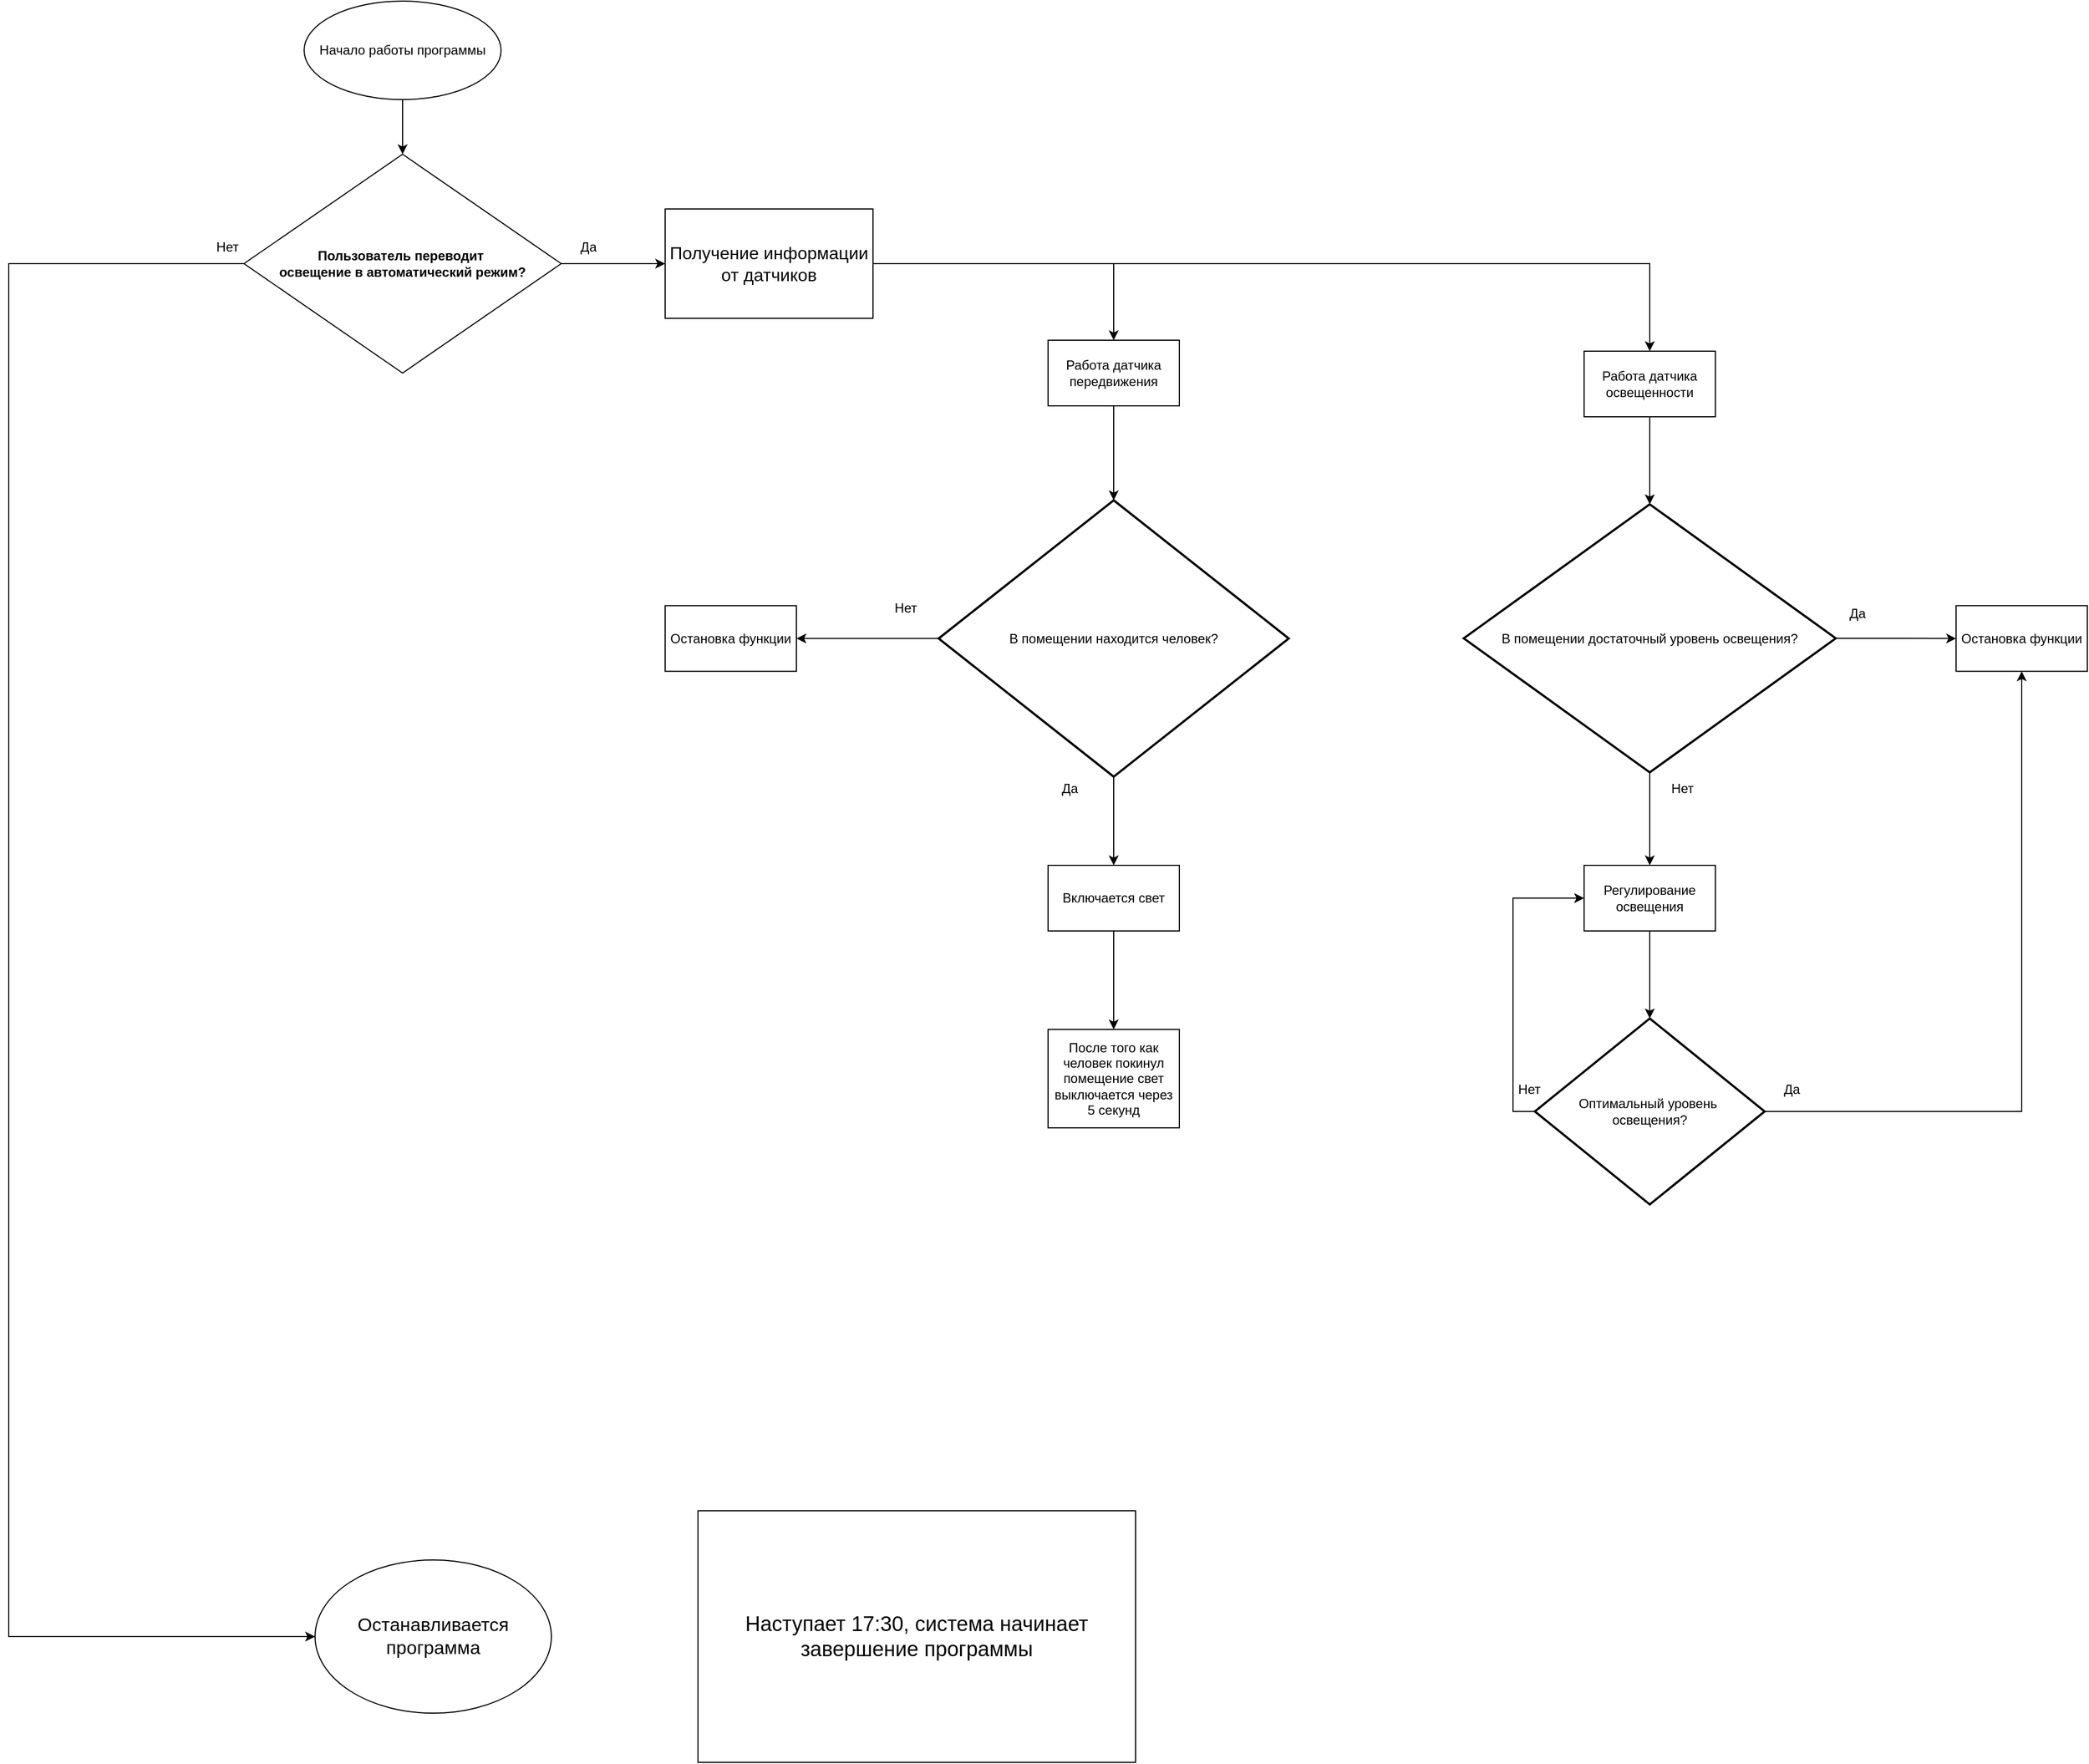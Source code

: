 <mxfile version="24.7.15">
  <diagram name="Страница — 1" id="RiNldU15HpcVoyJYfxmf">
    <mxGraphModel dx="1733" dy="989" grid="1" gridSize="10" guides="1" tooltips="1" connect="1" arrows="1" fold="1" page="1" pageScale="1" pageWidth="827" pageHeight="1169" math="0" shadow="0">
      <root>
        <mxCell id="0" />
        <mxCell id="1" parent="0" />
        <mxCell id="0FDGuPMrHh6v5uQJFrAX-9" value="Начало работы программы" style="ellipse;whiteSpace=wrap;html=1;" vertex="1" parent="1">
          <mxGeometry x="300" y="40" width="180" height="90" as="geometry" />
        </mxCell>
        <mxCell id="0FDGuPMrHh6v5uQJFrAX-13" style="edgeStyle=orthogonalEdgeStyle;rounded=0;orthogonalLoop=1;jettySize=auto;html=1;exitX=0;exitY=0.5;exitDx=0;exitDy=0;entryX=0;entryY=0.5;entryDx=0;entryDy=0;" edge="1" parent="1" source="0FDGuPMrHh6v5uQJFrAX-10" target="0FDGuPMrHh6v5uQJFrAX-54">
          <mxGeometry relative="1" as="geometry">
            <mxPoint x="100" y="1550" as="targetPoint" />
            <Array as="points">
              <mxPoint x="30" y="280" />
              <mxPoint x="30" y="1535" />
            </Array>
          </mxGeometry>
        </mxCell>
        <mxCell id="0FDGuPMrHh6v5uQJFrAX-17" style="edgeStyle=orthogonalEdgeStyle;rounded=0;orthogonalLoop=1;jettySize=auto;html=1;exitX=1;exitY=0.5;exitDx=0;exitDy=0;entryX=0;entryY=0.5;entryDx=0;entryDy=0;" edge="1" parent="1" source="0FDGuPMrHh6v5uQJFrAX-10" target="0FDGuPMrHh6v5uQJFrAX-16">
          <mxGeometry relative="1" as="geometry" />
        </mxCell>
        <mxCell id="0FDGuPMrHh6v5uQJFrAX-10" value="&lt;span style=&quot;font-weight: 700; text-wrap: nowrap;&quot;&gt;Пользователь переводит&amp;nbsp;&lt;/span&gt;&lt;div&gt;&lt;span style=&quot;font-weight: 700; text-wrap: nowrap;&quot;&gt;освещение в автоматический режим?&lt;/span&gt;&lt;/div&gt;" style="rhombus;whiteSpace=wrap;html=1;" vertex="1" parent="1">
          <mxGeometry x="245" y="180" width="290" height="200" as="geometry" />
        </mxCell>
        <mxCell id="0FDGuPMrHh6v5uQJFrAX-14" value="Нет" style="text;strokeColor=none;align=center;fillColor=none;html=1;verticalAlign=middle;whiteSpace=wrap;rounded=0;" vertex="1" parent="1">
          <mxGeometry x="200" y="250" width="60" height="30" as="geometry" />
        </mxCell>
        <mxCell id="0FDGuPMrHh6v5uQJFrAX-15" style="edgeStyle=orthogonalEdgeStyle;rounded=0;orthogonalLoop=1;jettySize=auto;html=1;exitX=0.5;exitY=1;exitDx=0;exitDy=0;entryX=0.5;entryY=0;entryDx=0;entryDy=0;" edge="1" parent="1" source="0FDGuPMrHh6v5uQJFrAX-9" target="0FDGuPMrHh6v5uQJFrAX-10">
          <mxGeometry relative="1" as="geometry" />
        </mxCell>
        <mxCell id="0FDGuPMrHh6v5uQJFrAX-19" style="edgeStyle=orthogonalEdgeStyle;rounded=0;orthogonalLoop=1;jettySize=auto;html=1;exitX=1;exitY=0.5;exitDx=0;exitDy=0;entryX=0.5;entryY=0;entryDx=0;entryDy=0;" edge="1" parent="1" source="0FDGuPMrHh6v5uQJFrAX-16" target="0FDGuPMrHh6v5uQJFrAX-22">
          <mxGeometry relative="1" as="geometry">
            <mxPoint x="900" y="350" as="targetPoint" />
            <Array as="points">
              <mxPoint x="1040" y="280" />
            </Array>
          </mxGeometry>
        </mxCell>
        <mxCell id="0FDGuPMrHh6v5uQJFrAX-21" style="edgeStyle=orthogonalEdgeStyle;rounded=0;orthogonalLoop=1;jettySize=auto;html=1;exitX=1;exitY=0.5;exitDx=0;exitDy=0;entryX=0.5;entryY=0;entryDx=0;entryDy=0;" edge="1" parent="1" source="0FDGuPMrHh6v5uQJFrAX-16" target="0FDGuPMrHh6v5uQJFrAX-26">
          <mxGeometry relative="1" as="geometry">
            <mxPoint x="1390" y="360" as="targetPoint" />
            <Array as="points">
              <mxPoint x="1530" y="280" />
            </Array>
          </mxGeometry>
        </mxCell>
        <mxCell id="0FDGuPMrHh6v5uQJFrAX-16" value="&lt;font style=&quot;font-size: 16px;&quot;&gt;Получение информации от датчиков&lt;/font&gt;" style="rounded=0;whiteSpace=wrap;html=1;" vertex="1" parent="1">
          <mxGeometry x="630" y="230" width="190" height="100" as="geometry" />
        </mxCell>
        <mxCell id="0FDGuPMrHh6v5uQJFrAX-18" value="Да" style="text;strokeColor=none;align=center;fillColor=none;html=1;verticalAlign=middle;whiteSpace=wrap;rounded=0;" vertex="1" parent="1">
          <mxGeometry x="530" y="250" width="60" height="30" as="geometry" />
        </mxCell>
        <mxCell id="0FDGuPMrHh6v5uQJFrAX-22" value="Работа датчика передвижения" style="rounded=0;whiteSpace=wrap;html=1;" vertex="1" parent="1">
          <mxGeometry x="980" y="350" width="120" height="60" as="geometry" />
        </mxCell>
        <mxCell id="0FDGuPMrHh6v5uQJFrAX-28" style="edgeStyle=orthogonalEdgeStyle;rounded=0;orthogonalLoop=1;jettySize=auto;html=1;exitX=1;exitY=0.5;exitDx=0;exitDy=0;exitPerimeter=0;" edge="1" parent="1" source="0FDGuPMrHh6v5uQJFrAX-24" target="0FDGuPMrHh6v5uQJFrAX-29">
          <mxGeometry relative="1" as="geometry">
            <mxPoint x="1870" y="622.667" as="targetPoint" />
          </mxGeometry>
        </mxCell>
        <mxCell id="0FDGuPMrHh6v5uQJFrAX-31" style="edgeStyle=orthogonalEdgeStyle;rounded=0;orthogonalLoop=1;jettySize=auto;html=1;exitX=0.5;exitY=1;exitDx=0;exitDy=0;exitPerimeter=0;entryX=0.5;entryY=0;entryDx=0;entryDy=0;" edge="1" parent="1" source="0FDGuPMrHh6v5uQJFrAX-24" target="0FDGuPMrHh6v5uQJFrAX-30">
          <mxGeometry relative="1" as="geometry" />
        </mxCell>
        <mxCell id="0FDGuPMrHh6v5uQJFrAX-24" value="В помещении достаточный уровень освещения?" style="strokeWidth=2;html=1;shape=mxgraph.flowchart.decision;whiteSpace=wrap;" vertex="1" parent="1">
          <mxGeometry x="1360" y="500" width="340" height="245" as="geometry" />
        </mxCell>
        <mxCell id="0FDGuPMrHh6v5uQJFrAX-26" value="Работа датчика освещенности" style="rounded=0;whiteSpace=wrap;html=1;" vertex="1" parent="1">
          <mxGeometry x="1470" y="360" width="120" height="60" as="geometry" />
        </mxCell>
        <mxCell id="0FDGuPMrHh6v5uQJFrAX-27" style="edgeStyle=orthogonalEdgeStyle;rounded=0;orthogonalLoop=1;jettySize=auto;html=1;exitX=0.5;exitY=1;exitDx=0;exitDy=0;entryX=0.5;entryY=0;entryDx=0;entryDy=0;entryPerimeter=0;" edge="1" parent="1" source="0FDGuPMrHh6v5uQJFrAX-26" target="0FDGuPMrHh6v5uQJFrAX-24">
          <mxGeometry relative="1" as="geometry" />
        </mxCell>
        <mxCell id="0FDGuPMrHh6v5uQJFrAX-29" value="Остановка функции" style="rounded=0;whiteSpace=wrap;html=1;" vertex="1" parent="1">
          <mxGeometry x="1810" y="592.667" width="120" height="60" as="geometry" />
        </mxCell>
        <mxCell id="0FDGuPMrHh6v5uQJFrAX-34" style="edgeStyle=orthogonalEdgeStyle;rounded=0;orthogonalLoop=1;jettySize=auto;html=1;exitX=0.5;exitY=1;exitDx=0;exitDy=0;" edge="1" parent="1" source="0FDGuPMrHh6v5uQJFrAX-30">
          <mxGeometry relative="1" as="geometry">
            <mxPoint x="1530" y="970" as="targetPoint" />
          </mxGeometry>
        </mxCell>
        <mxCell id="0FDGuPMrHh6v5uQJFrAX-30" value="Регулирование освещения" style="rounded=0;whiteSpace=wrap;html=1;" vertex="1" parent="1">
          <mxGeometry x="1470" y="830" width="120" height="60" as="geometry" />
        </mxCell>
        <mxCell id="0FDGuPMrHh6v5uQJFrAX-32" value="Да" style="text;strokeColor=none;align=center;fillColor=none;html=1;verticalAlign=middle;whiteSpace=wrap;rounded=0;" vertex="1" parent="1">
          <mxGeometry x="1690" y="585" width="60" height="30" as="geometry" />
        </mxCell>
        <mxCell id="0FDGuPMrHh6v5uQJFrAX-33" value="Нет" style="text;strokeColor=none;align=center;fillColor=none;html=1;verticalAlign=middle;whiteSpace=wrap;rounded=0;" vertex="1" parent="1">
          <mxGeometry x="1530" y="745" width="60" height="30" as="geometry" />
        </mxCell>
        <mxCell id="0FDGuPMrHh6v5uQJFrAX-36" style="edgeStyle=orthogonalEdgeStyle;rounded=0;orthogonalLoop=1;jettySize=auto;html=1;exitX=0;exitY=0.5;exitDx=0;exitDy=0;exitPerimeter=0;entryX=0;entryY=0.5;entryDx=0;entryDy=0;" edge="1" parent="1" source="0FDGuPMrHh6v5uQJFrAX-35" target="0FDGuPMrHh6v5uQJFrAX-30">
          <mxGeometry relative="1" as="geometry">
            <mxPoint x="1370" y="860" as="targetPoint" />
          </mxGeometry>
        </mxCell>
        <mxCell id="0FDGuPMrHh6v5uQJFrAX-40" style="edgeStyle=orthogonalEdgeStyle;rounded=0;orthogonalLoop=1;jettySize=auto;html=1;exitX=1;exitY=0.5;exitDx=0;exitDy=0;exitPerimeter=0;entryX=0.5;entryY=1;entryDx=0;entryDy=0;" edge="1" parent="1" source="0FDGuPMrHh6v5uQJFrAX-35" target="0FDGuPMrHh6v5uQJFrAX-29">
          <mxGeometry relative="1" as="geometry" />
        </mxCell>
        <mxCell id="0FDGuPMrHh6v5uQJFrAX-35" value="&lt;font&gt;Оптимальный уровень&amp;nbsp;&lt;/font&gt;&lt;div&gt;освещения?&lt;/div&gt;" style="strokeWidth=2;html=1;shape=mxgraph.flowchart.decision;whiteSpace=wrap;" vertex="1" parent="1">
          <mxGeometry x="1425" y="970" width="210" height="170" as="geometry" />
        </mxCell>
        <mxCell id="0FDGuPMrHh6v5uQJFrAX-38" value="Нет" style="text;strokeColor=none;align=center;fillColor=none;html=1;verticalAlign=middle;whiteSpace=wrap;rounded=0;" vertex="1" parent="1">
          <mxGeometry x="1390" y="1020" width="60" height="30" as="geometry" />
        </mxCell>
        <mxCell id="0FDGuPMrHh6v5uQJFrAX-39" value="Да" style="text;strokeColor=none;align=center;fillColor=none;html=1;verticalAlign=middle;whiteSpace=wrap;rounded=0;" vertex="1" parent="1">
          <mxGeometry x="1630" y="1020" width="60" height="30" as="geometry" />
        </mxCell>
        <mxCell id="0FDGuPMrHh6v5uQJFrAX-46" style="edgeStyle=orthogonalEdgeStyle;rounded=0;orthogonalLoop=1;jettySize=auto;html=1;exitX=0.5;exitY=1;exitDx=0;exitDy=0;exitPerimeter=0;entryX=0.5;entryY=0;entryDx=0;entryDy=0;" edge="1" parent="1" source="0FDGuPMrHh6v5uQJFrAX-41" target="0FDGuPMrHh6v5uQJFrAX-45">
          <mxGeometry relative="1" as="geometry" />
        </mxCell>
        <mxCell id="0FDGuPMrHh6v5uQJFrAX-49" style="edgeStyle=orthogonalEdgeStyle;rounded=0;orthogonalLoop=1;jettySize=auto;html=1;exitX=0;exitY=0.5;exitDx=0;exitDy=0;exitPerimeter=0;entryX=1;entryY=0.5;entryDx=0;entryDy=0;" edge="1" parent="1" source="0FDGuPMrHh6v5uQJFrAX-41" target="0FDGuPMrHh6v5uQJFrAX-47">
          <mxGeometry relative="1" as="geometry" />
        </mxCell>
        <mxCell id="0FDGuPMrHh6v5uQJFrAX-41" value="В помещении находится человек?" style="strokeWidth=2;html=1;shape=mxgraph.flowchart.decision;whiteSpace=wrap;" vertex="1" parent="1">
          <mxGeometry x="880" y="496.33" width="320" height="252.67" as="geometry" />
        </mxCell>
        <mxCell id="0FDGuPMrHh6v5uQJFrAX-42" style="edgeStyle=orthogonalEdgeStyle;rounded=0;orthogonalLoop=1;jettySize=auto;html=1;exitX=0.5;exitY=1;exitDx=0;exitDy=0;entryX=0.5;entryY=0;entryDx=0;entryDy=0;entryPerimeter=0;" edge="1" parent="1" source="0FDGuPMrHh6v5uQJFrAX-22" target="0FDGuPMrHh6v5uQJFrAX-41">
          <mxGeometry relative="1" as="geometry" />
        </mxCell>
        <mxCell id="0FDGuPMrHh6v5uQJFrAX-44" value="Да" style="text;strokeColor=none;align=center;fillColor=none;html=1;verticalAlign=middle;whiteSpace=wrap;rounded=0;" vertex="1" parent="1">
          <mxGeometry x="970" y="745" width="60" height="30" as="geometry" />
        </mxCell>
        <mxCell id="0FDGuPMrHh6v5uQJFrAX-51" style="edgeStyle=orthogonalEdgeStyle;rounded=0;orthogonalLoop=1;jettySize=auto;html=1;exitX=0.5;exitY=1;exitDx=0;exitDy=0;entryX=0.5;entryY=0;entryDx=0;entryDy=0;" edge="1" parent="1" source="0FDGuPMrHh6v5uQJFrAX-45" target="0FDGuPMrHh6v5uQJFrAX-50">
          <mxGeometry relative="1" as="geometry" />
        </mxCell>
        <mxCell id="0FDGuPMrHh6v5uQJFrAX-45" value="Включается свет" style="rounded=0;whiteSpace=wrap;html=1;" vertex="1" parent="1">
          <mxGeometry x="980" y="830" width="120" height="60" as="geometry" />
        </mxCell>
        <mxCell id="0FDGuPMrHh6v5uQJFrAX-47" value="Остановка функции" style="rounded=0;whiteSpace=wrap;html=1;" vertex="1" parent="1">
          <mxGeometry x="630" y="592.67" width="120" height="60" as="geometry" />
        </mxCell>
        <mxCell id="0FDGuPMrHh6v5uQJFrAX-48" value="Нет" style="text;strokeColor=none;align=center;fillColor=none;html=1;verticalAlign=middle;whiteSpace=wrap;rounded=0;" vertex="1" parent="1">
          <mxGeometry x="820" y="580" width="60" height="30" as="geometry" />
        </mxCell>
        <mxCell id="0FDGuPMrHh6v5uQJFrAX-50" value="После того как человек покинул помещение свет выключается через 5 секунд" style="rounded=0;whiteSpace=wrap;html=1;" vertex="1" parent="1">
          <mxGeometry x="980" y="980" width="120" height="90" as="geometry" />
        </mxCell>
        <mxCell id="0FDGuPMrHh6v5uQJFrAX-53" value="&lt;font style=&quot;font-size: 19px;&quot;&gt;Наступает 17:30, система начинает завершение программы&lt;/font&gt;" style="rounded=0;whiteSpace=wrap;html=1;" vertex="1" parent="1">
          <mxGeometry x="660" y="1420" width="400" height="230" as="geometry" />
        </mxCell>
        <mxCell id="0FDGuPMrHh6v5uQJFrAX-54" value="&lt;font style=&quot;font-size: 17px;&quot;&gt;Останавливается программа&lt;/font&gt;" style="ellipse;whiteSpace=wrap;html=1;" vertex="1" parent="1">
          <mxGeometry x="310" y="1465" width="216" height="140" as="geometry" />
        </mxCell>
      </root>
    </mxGraphModel>
  </diagram>
</mxfile>
